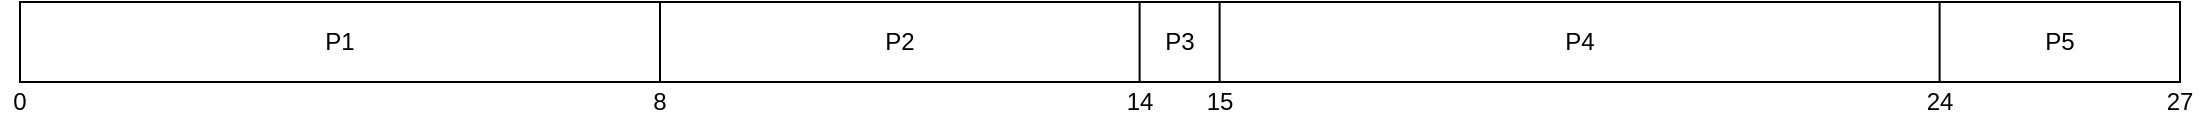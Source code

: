 <mxfile version="13.0.3" type="device"><diagram id="dUNVxnAomcYe7ngewVd5" name="Page-1"><mxGraphModel dx="569" dy="-71" grid="1" gridSize="10" guides="1" tooltips="1" connect="1" arrows="1" fold="1" page="0" pageScale="1" pageWidth="850" pageHeight="1100" math="0" shadow="0"><root><mxCell id="0"/><mxCell id="1" parent="0"/><mxCell id="NMcvtKlnxv70axIQ-nNU-1" value="" style="rounded=0;whiteSpace=wrap;html=1;" vertex="1" parent="1"><mxGeometry x="80" y="400" width="1080" height="40" as="geometry"/></mxCell><mxCell id="NMcvtKlnxv70axIQ-nNU-2" value="0" style="text;html=1;strokeColor=none;fillColor=none;align=center;verticalAlign=middle;whiteSpace=wrap;rounded=0;" vertex="1" parent="1"><mxGeometry x="70" y="440" width="20" height="20" as="geometry"/></mxCell><mxCell id="NMcvtKlnxv70axIQ-nNU-3" value="8" style="text;html=1;strokeColor=none;fillColor=none;align=center;verticalAlign=middle;whiteSpace=wrap;rounded=0;" vertex="1" parent="1"><mxGeometry x="390" y="440" width="20" height="20" as="geometry"/></mxCell><mxCell id="NMcvtKlnxv70axIQ-nNU-4" value="14" style="text;html=1;strokeColor=none;fillColor=none;align=center;verticalAlign=middle;whiteSpace=wrap;rounded=0;" vertex="1" parent="1"><mxGeometry x="630" y="440" width="20" height="20" as="geometry"/></mxCell><mxCell id="NMcvtKlnxv70axIQ-nNU-5" value="15" style="text;html=1;strokeColor=none;fillColor=none;align=center;verticalAlign=middle;whiteSpace=wrap;rounded=0;" vertex="1" parent="1"><mxGeometry x="670" y="440" width="20" height="20" as="geometry"/></mxCell><mxCell id="NMcvtKlnxv70axIQ-nNU-6" value="24" style="text;html=1;strokeColor=none;fillColor=none;align=center;verticalAlign=middle;whiteSpace=wrap;rounded=0;" vertex="1" parent="1"><mxGeometry x="1030" y="440" width="20" height="20" as="geometry"/></mxCell><mxCell id="NMcvtKlnxv70axIQ-nNU-7" value="27" style="text;html=1;strokeColor=none;fillColor=none;align=center;verticalAlign=middle;whiteSpace=wrap;rounded=0;" vertex="1" parent="1"><mxGeometry x="1150" y="440" width="20" height="20" as="geometry"/></mxCell><mxCell id="NMcvtKlnxv70axIQ-nNU-9" value="" style="endArrow=none;html=1;" edge="1" parent="1"><mxGeometry width="50" height="50" relative="1" as="geometry"><mxPoint x="400" y="440" as="sourcePoint"/><mxPoint x="400" y="400" as="targetPoint"/></mxGeometry></mxCell><mxCell id="NMcvtKlnxv70axIQ-nNU-10" value="" style="endArrow=none;html=1;" edge="1" parent="1"><mxGeometry width="50" height="50" relative="1" as="geometry"><mxPoint x="639.8" y="440" as="sourcePoint"/><mxPoint x="639.8" y="400" as="targetPoint"/></mxGeometry></mxCell><mxCell id="NMcvtKlnxv70axIQ-nNU-11" value="" style="endArrow=none;html=1;" edge="1" parent="1"><mxGeometry width="50" height="50" relative="1" as="geometry"><mxPoint x="679.8" y="440" as="sourcePoint"/><mxPoint x="679.8" y="400" as="targetPoint"/></mxGeometry></mxCell><mxCell id="NMcvtKlnxv70axIQ-nNU-12" value="" style="endArrow=none;html=1;" edge="1" parent="1"><mxGeometry width="50" height="50" relative="1" as="geometry"><mxPoint x="1039.8" y="440" as="sourcePoint"/><mxPoint x="1039.8" y="400" as="targetPoint"/></mxGeometry></mxCell><mxCell id="NMcvtKlnxv70axIQ-nNU-14" value="P1" style="text;html=1;strokeColor=none;fillColor=none;align=center;verticalAlign=middle;whiteSpace=wrap;rounded=0;" vertex="1" parent="1"><mxGeometry x="220" y="410" width="40" height="20" as="geometry"/></mxCell><mxCell id="NMcvtKlnxv70axIQ-nNU-15" value="P2" style="text;html=1;strokeColor=none;fillColor=none;align=center;verticalAlign=middle;whiteSpace=wrap;rounded=0;" vertex="1" parent="1"><mxGeometry x="500" y="410" width="40" height="20" as="geometry"/></mxCell><mxCell id="NMcvtKlnxv70axIQ-nNU-16" value="P3" style="text;html=1;strokeColor=none;fillColor=none;align=center;verticalAlign=middle;whiteSpace=wrap;rounded=0;" vertex="1" parent="1"><mxGeometry x="640" y="410" width="40" height="20" as="geometry"/></mxCell><mxCell id="NMcvtKlnxv70axIQ-nNU-17" value="P4" style="text;html=1;strokeColor=none;fillColor=none;align=center;verticalAlign=middle;whiteSpace=wrap;rounded=0;" vertex="1" parent="1"><mxGeometry x="840" y="410" width="40" height="20" as="geometry"/></mxCell><mxCell id="NMcvtKlnxv70axIQ-nNU-18" value="P5" style="text;html=1;strokeColor=none;fillColor=none;align=center;verticalAlign=middle;whiteSpace=wrap;rounded=0;" vertex="1" parent="1"><mxGeometry x="1080" y="410" width="40" height="20" as="geometry"/></mxCell></root></mxGraphModel></diagram></mxfile>